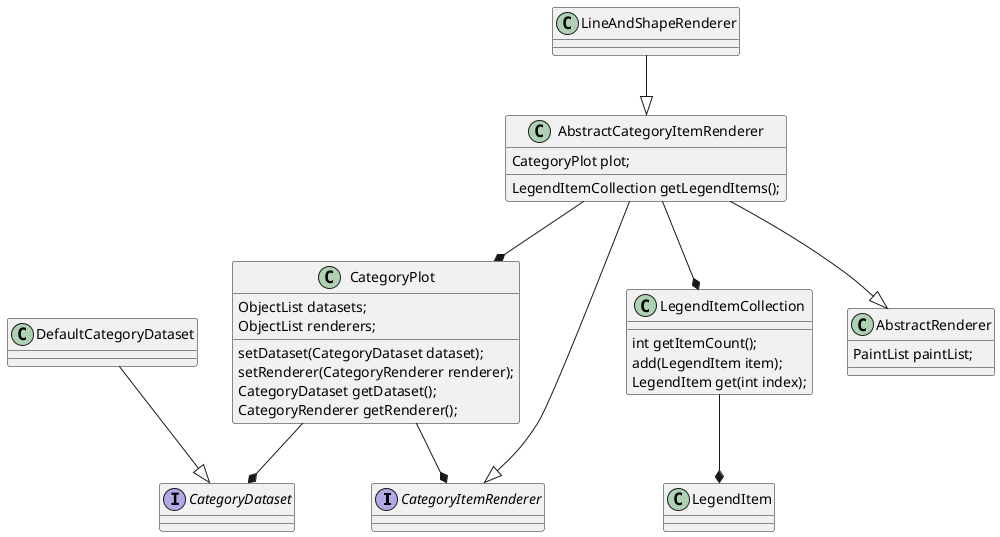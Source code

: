 @startuml
interface CategoryItemRenderer
interface CategoryDataset
abstract AbstractCategoryItemRenderer
class CategoryPlot {
    ObjectList datasets;
    ObjectList renderers;
}
class AbstractCategoryItemRenderer {
	CategoryPlot plot;
	LegendItemCollection getLegendItems();
}
class CategoryPlot {
	setDataset(CategoryDataset dataset);
	setRenderer(CategoryRenderer renderer);
	CategoryDataset getDataset();
	CategoryRenderer getRenderer();
}
class LegendItemCollection {
	int getItemCount();
	add(LegendItem item);
	LegendItem get(int index);
}
class AbstractRenderer {
	PaintList paintList;
}
LineAndShapeRenderer --|> AbstractCategoryItemRenderer
AbstractCategoryItemRenderer --|> CategoryItemRenderer
AbstractCategoryItemRenderer --|> AbstractRenderer
DefaultCategoryDataset --|> CategoryDataset
AbstractCategoryItemRenderer --* CategoryPlot
CategoryPlot --* CategoryDataset
CategoryPlot --* CategoryItemRenderer
AbstractCategoryItemRenderer --* LegendItemCollection
LegendItemCollection --* LegendItem
@enduml